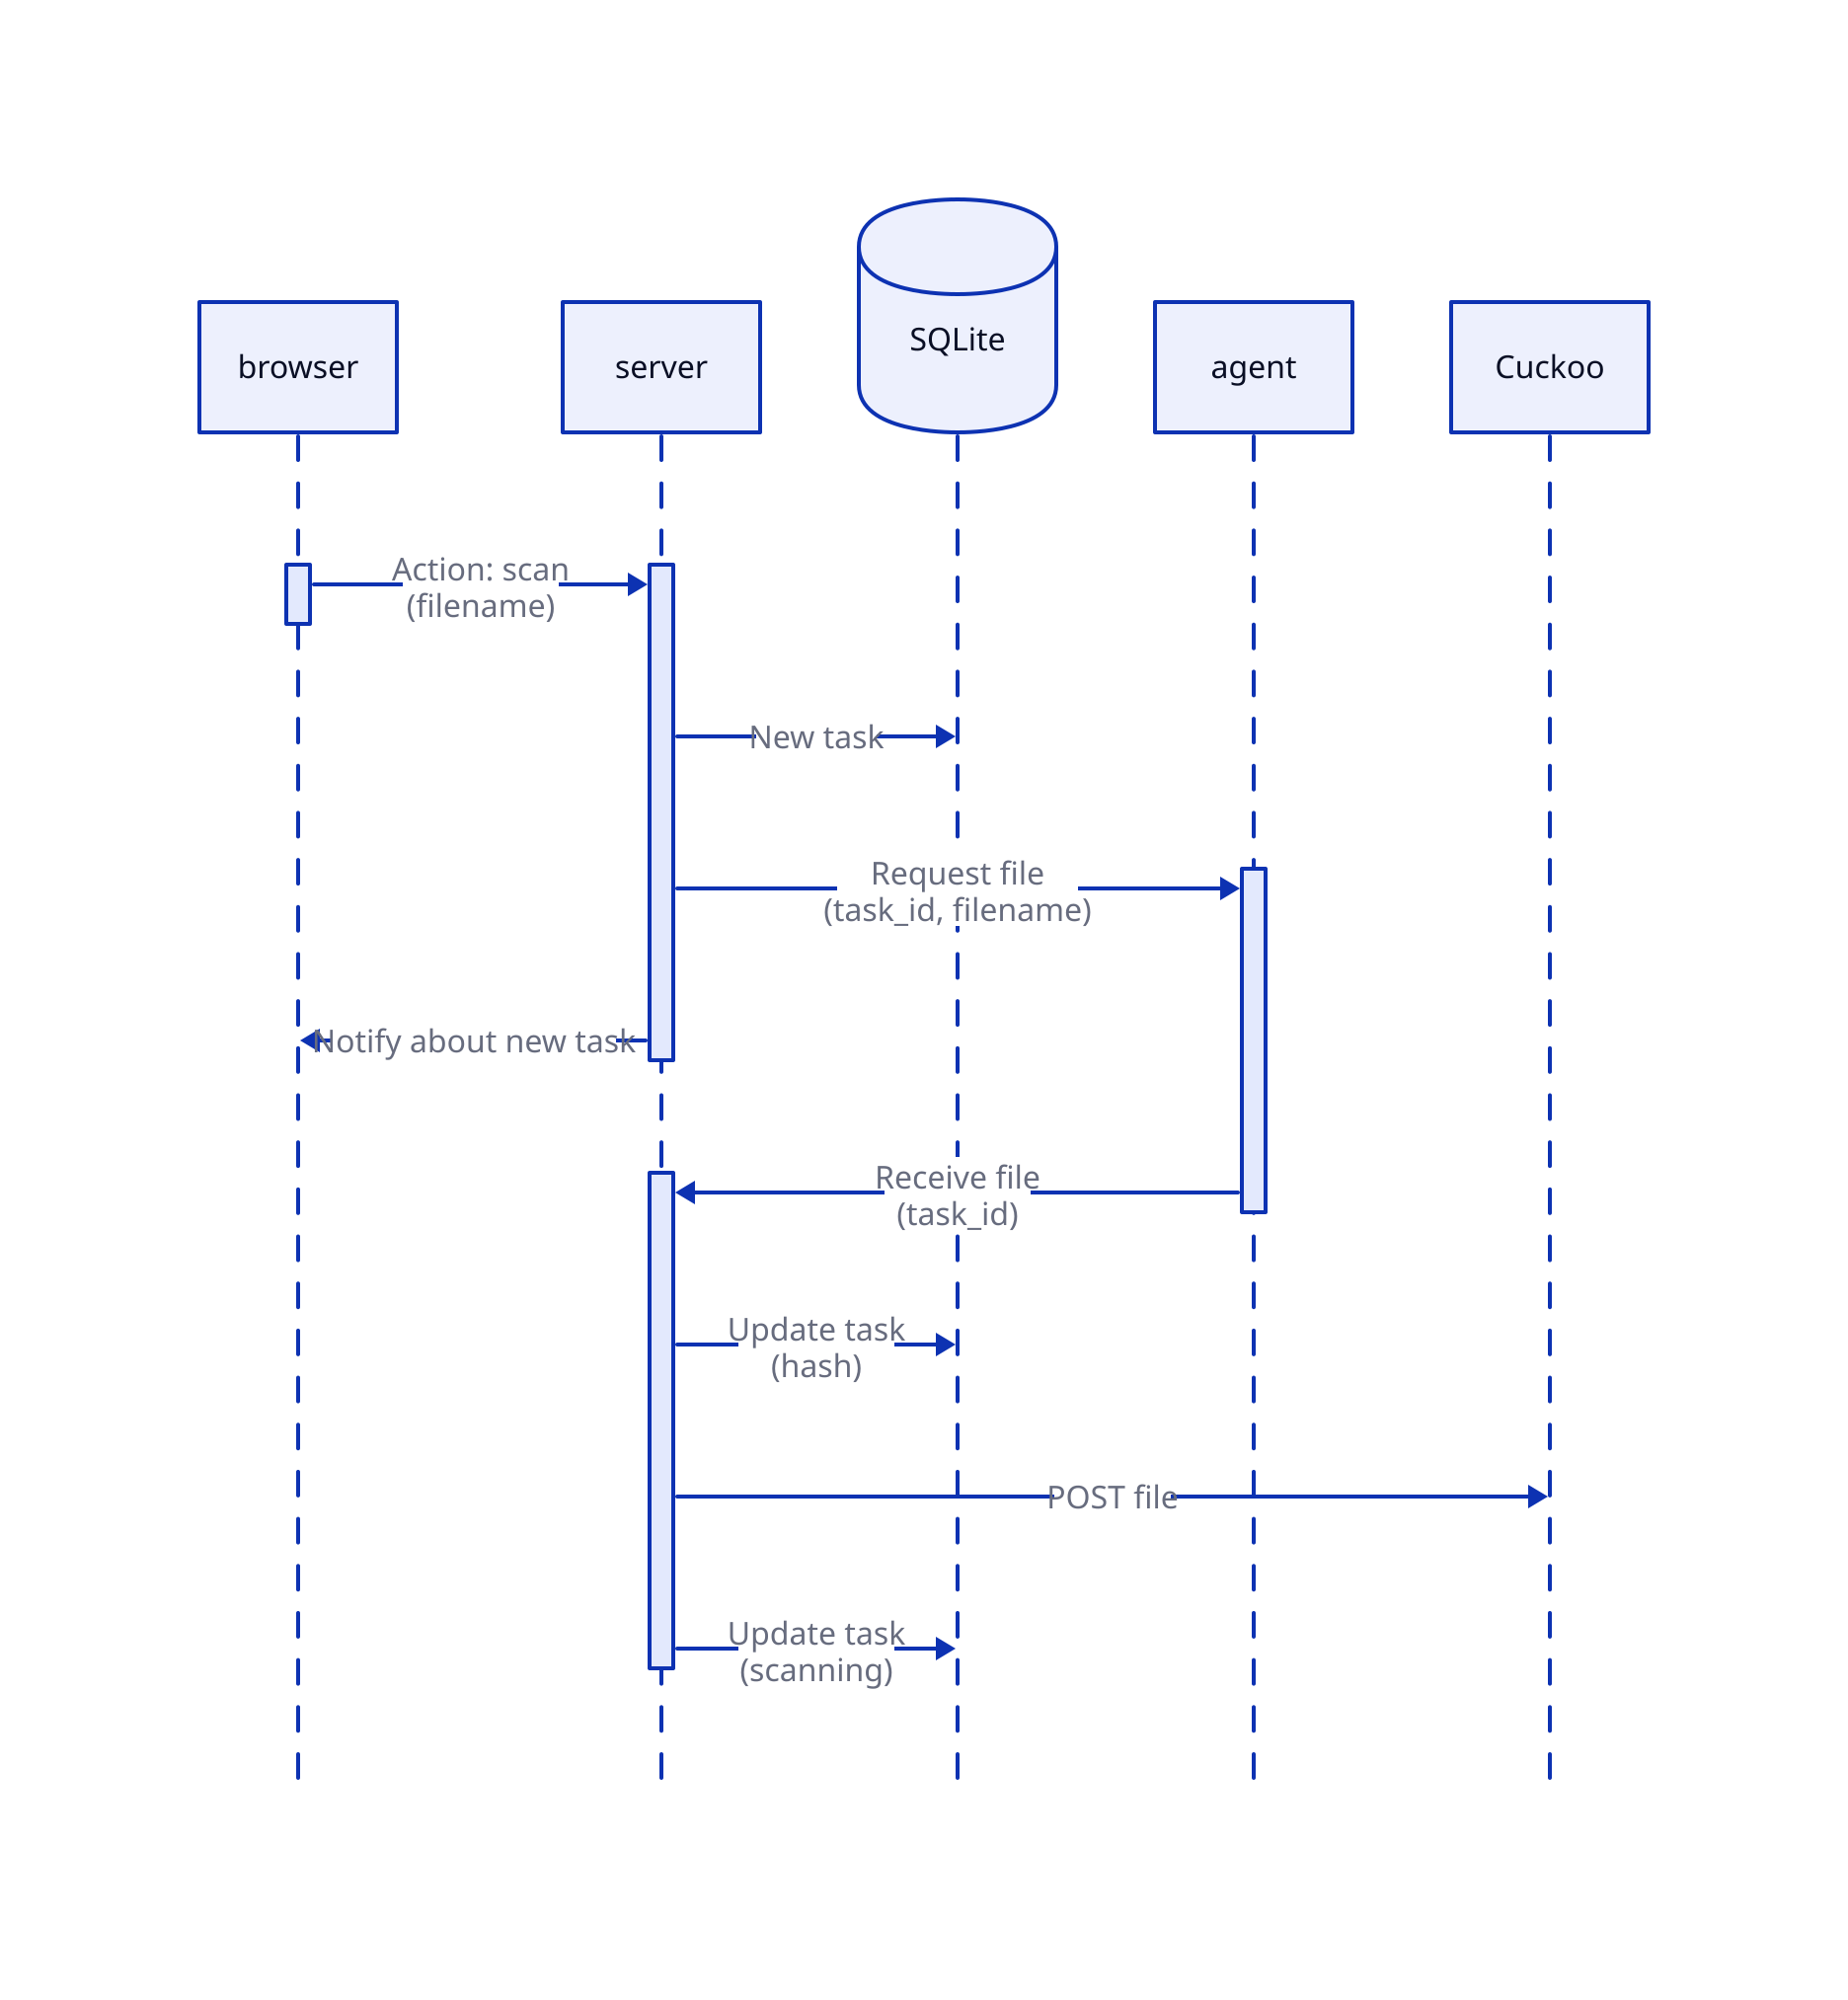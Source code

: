 shape: sequence_diagram

browser; server; SQLite; agent

browser.a -> server.a: Action: scan\n(filename)
server.a -> SQLite: New task
server.a -> agent.a: Request file\n(task_id, filename)
browser <- server.a: Notify about new task
server.b <- agent.a: Receive file\n(task_id)
server.b -> SQLite: Update task\n(hash)
server.b -> Cuckoo: POST file
server.b -> SQLite: Update task\n(scanning)

SQLite {shape: cylinder}
